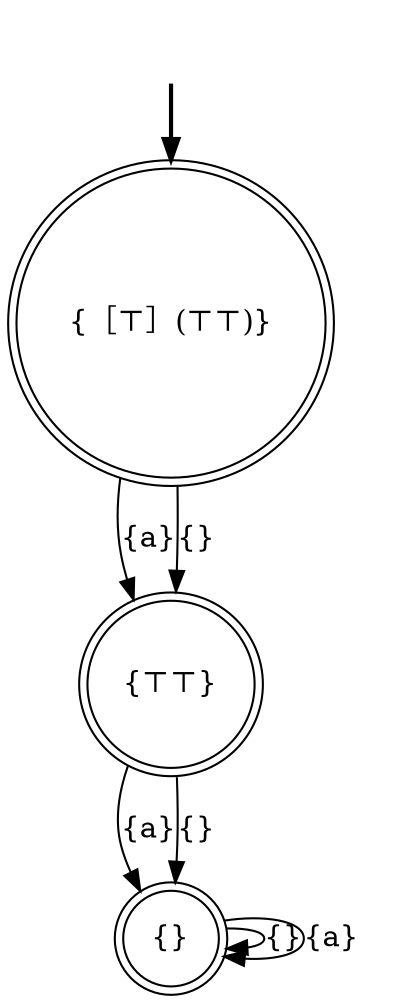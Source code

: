 digraph {
	fake0 [style=invisible]
	"{［⊤］(⊤⊤)}" [root=true shape=doublecircle]
	"{}" [shape=doublecircle]
	"{⊤⊤}" [shape=doublecircle]
	fake0 -> "{［⊤］(⊤⊤)}" [style=bold]
	"{}" -> "{}" [label="{}"]
	"{［⊤］(⊤⊤)}" -> "{⊤⊤}" [label="{a}"]
	"{}" -> "{}" [label="{a}"]
	"{⊤⊤}" -> "{}" [label="{a}"]
	"{［⊤］(⊤⊤)}" -> "{⊤⊤}" [label="{}"]
	"{⊤⊤}" -> "{}" [label="{}"]
}
